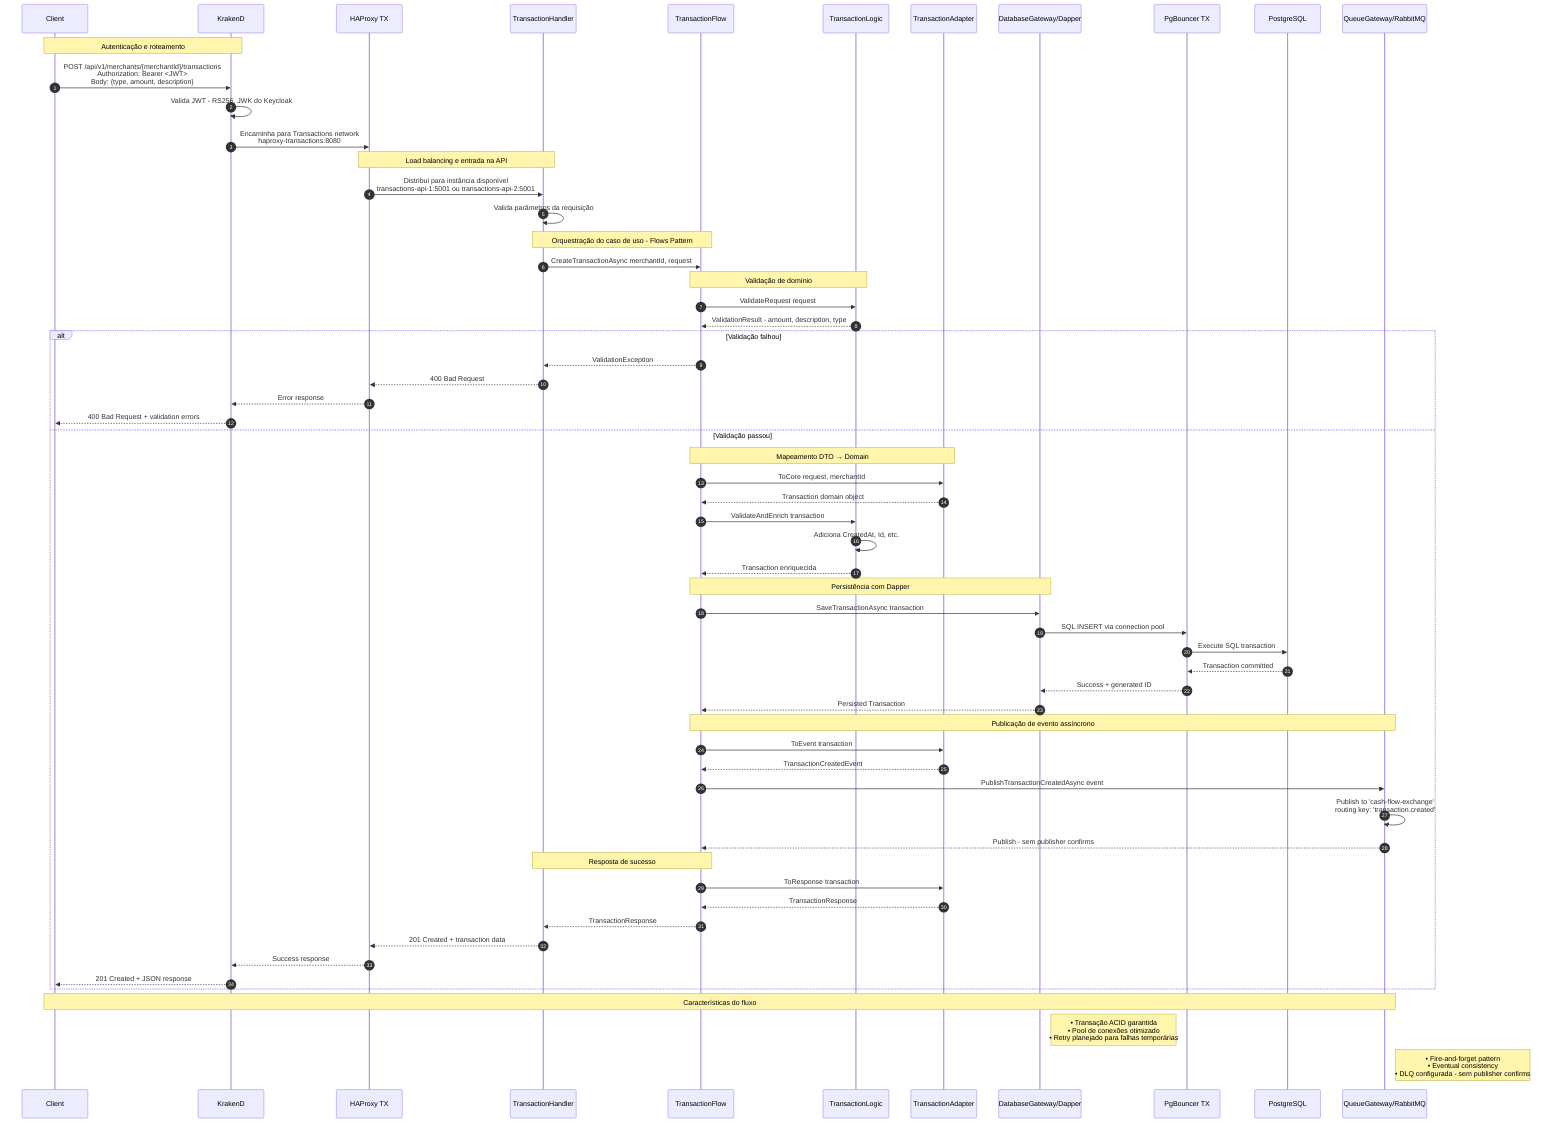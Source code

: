 sequenceDiagram
  autonumber
  participant Client
  participant Gateway as KrakenD
  participant LB as HAProxy TX
  participant Handler as TransactionHandler
  participant Flow as TransactionFlow
  participant Logic as TransactionLogic
  participant Adapter as TransactionAdapter
  participant DB as DatabaseGateway/Dapper
  participant PgBouncer as PgBouncer TX
  participant PostgresDB as PostgreSQL
  participant MQ as QueueGateway/RabbitMQ

  Note over Client,Gateway: Autenticação e roteamento
  Client->>Gateway: POST /api/v1/merchants/{merchantId}/transactions<br/>Authorization: Bearer <JWT><br/>Body: {type, amount, description}
  Gateway->>Gateway: Valida JWT - RS256, JWK do Keycloak
  Gateway->>LB: Encaminha para Transactions network<br/>haproxy-transactions:8080

  Note over LB,Handler: Load balancing e entrada na API
  LB->>Handler: Distribui para instância disponível<br/>transactions-api-1:5001 ou transactions-api-2:5001
  Handler->>Handler: Valida parâmetros da requisição

  Note over Handler,Flow: Orquestração do caso de uso - Flows Pattern
  Handler->>Flow: CreateTransactionAsync merchantId, request

  Note over Flow,Logic: Validação de domínio
  Flow->>Logic: ValidateRequest request
  Logic-->>Flow: ValidationResult - amount, description, type

  alt Validação falhou
    Flow-->>Handler: ValidationException
    Handler-->>LB: 400 Bad Request
    LB-->>Gateway: Error response
    Gateway-->>Client: 400 Bad Request + validation errors
  else Validação passou
    Note over Flow,Adapter: Mapeamento DTO → Domain
    Flow->>Adapter: ToCore request, merchantId
    Adapter-->>Flow: Transaction domain object

    Flow->>Logic: ValidateAndEnrich transaction
    Logic->>Logic: Adiciona CreatedAt, Id, etc.
    Logic-->>Flow: Transaction enriquecida

    Note over Flow,DB: Persistência com Dapper
    Flow->>DB: SaveTransactionAsync transaction
    DB->>PgBouncer: SQL INSERT via connection pool
    PgBouncer->>PostgresDB: Execute SQL transaction
    PostgresDB-->>PgBouncer: Transaction committed
    PgBouncer-->>DB: Success + generated ID
    DB-->>Flow: Persisted Transaction

    Note over Flow,MQ: Publicação de evento assíncrono
    Flow->>Adapter: ToEvent transaction
    Adapter-->>Flow: TransactionCreatedEvent
    Flow->>MQ: PublishTransactionCreatedAsync event
    MQ->>MQ: Publish to 'cash-flow-exchange'<br/>routing key: 'transaction.created'
    MQ-->>Flow: Publish - sem publisher confirms

    Note over Flow,Handler: Resposta de sucesso
    Flow->>Adapter: ToResponse transaction
    Adapter-->>Flow: TransactionResponse
    Flow-->>Handler: TransactionResponse
    Handler-->>LB: 201 Created + transaction data
    LB-->>Gateway: Success response
    Gateway-->>Client: 201 Created + JSON response
  end

  Note over Client,MQ: Características do fluxo
  Note right of DB: • Transação ACID garantida<br/>• Pool de conexões otimizado<br/>• Retry planejado para falhas temporárias
  Note right of MQ: • Fire-and-forget pattern<br/>• Eventual consistency<br/>• DLQ configurada - sem publisher confirms